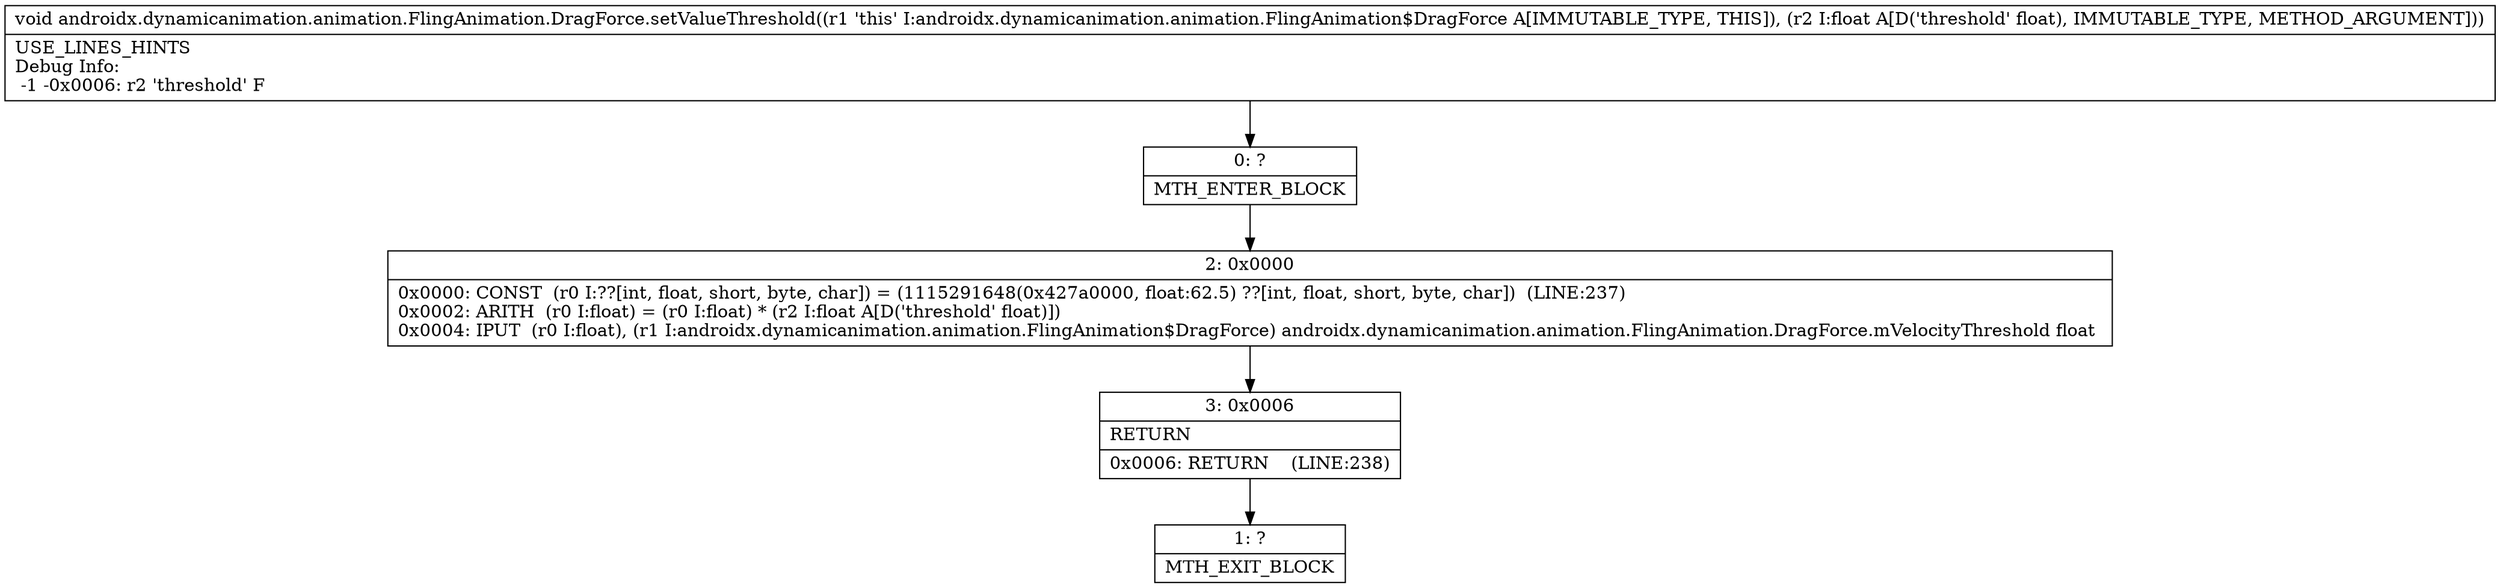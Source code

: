 digraph "CFG forandroidx.dynamicanimation.animation.FlingAnimation.DragForce.setValueThreshold(F)V" {
Node_0 [shape=record,label="{0\:\ ?|MTH_ENTER_BLOCK\l}"];
Node_2 [shape=record,label="{2\:\ 0x0000|0x0000: CONST  (r0 I:??[int, float, short, byte, char]) = (1115291648(0x427a0000, float:62.5) ??[int, float, short, byte, char])  (LINE:237)\l0x0002: ARITH  (r0 I:float) = (r0 I:float) * (r2 I:float A[D('threshold' float)]) \l0x0004: IPUT  (r0 I:float), (r1 I:androidx.dynamicanimation.animation.FlingAnimation$DragForce) androidx.dynamicanimation.animation.FlingAnimation.DragForce.mVelocityThreshold float \l}"];
Node_3 [shape=record,label="{3\:\ 0x0006|RETURN\l|0x0006: RETURN    (LINE:238)\l}"];
Node_1 [shape=record,label="{1\:\ ?|MTH_EXIT_BLOCK\l}"];
MethodNode[shape=record,label="{void androidx.dynamicanimation.animation.FlingAnimation.DragForce.setValueThreshold((r1 'this' I:androidx.dynamicanimation.animation.FlingAnimation$DragForce A[IMMUTABLE_TYPE, THIS]), (r2 I:float A[D('threshold' float), IMMUTABLE_TYPE, METHOD_ARGUMENT]))  | USE_LINES_HINTS\lDebug Info:\l  \-1 \-0x0006: r2 'threshold' F\l}"];
MethodNode -> Node_0;Node_0 -> Node_2;
Node_2 -> Node_3;
Node_3 -> Node_1;
}

